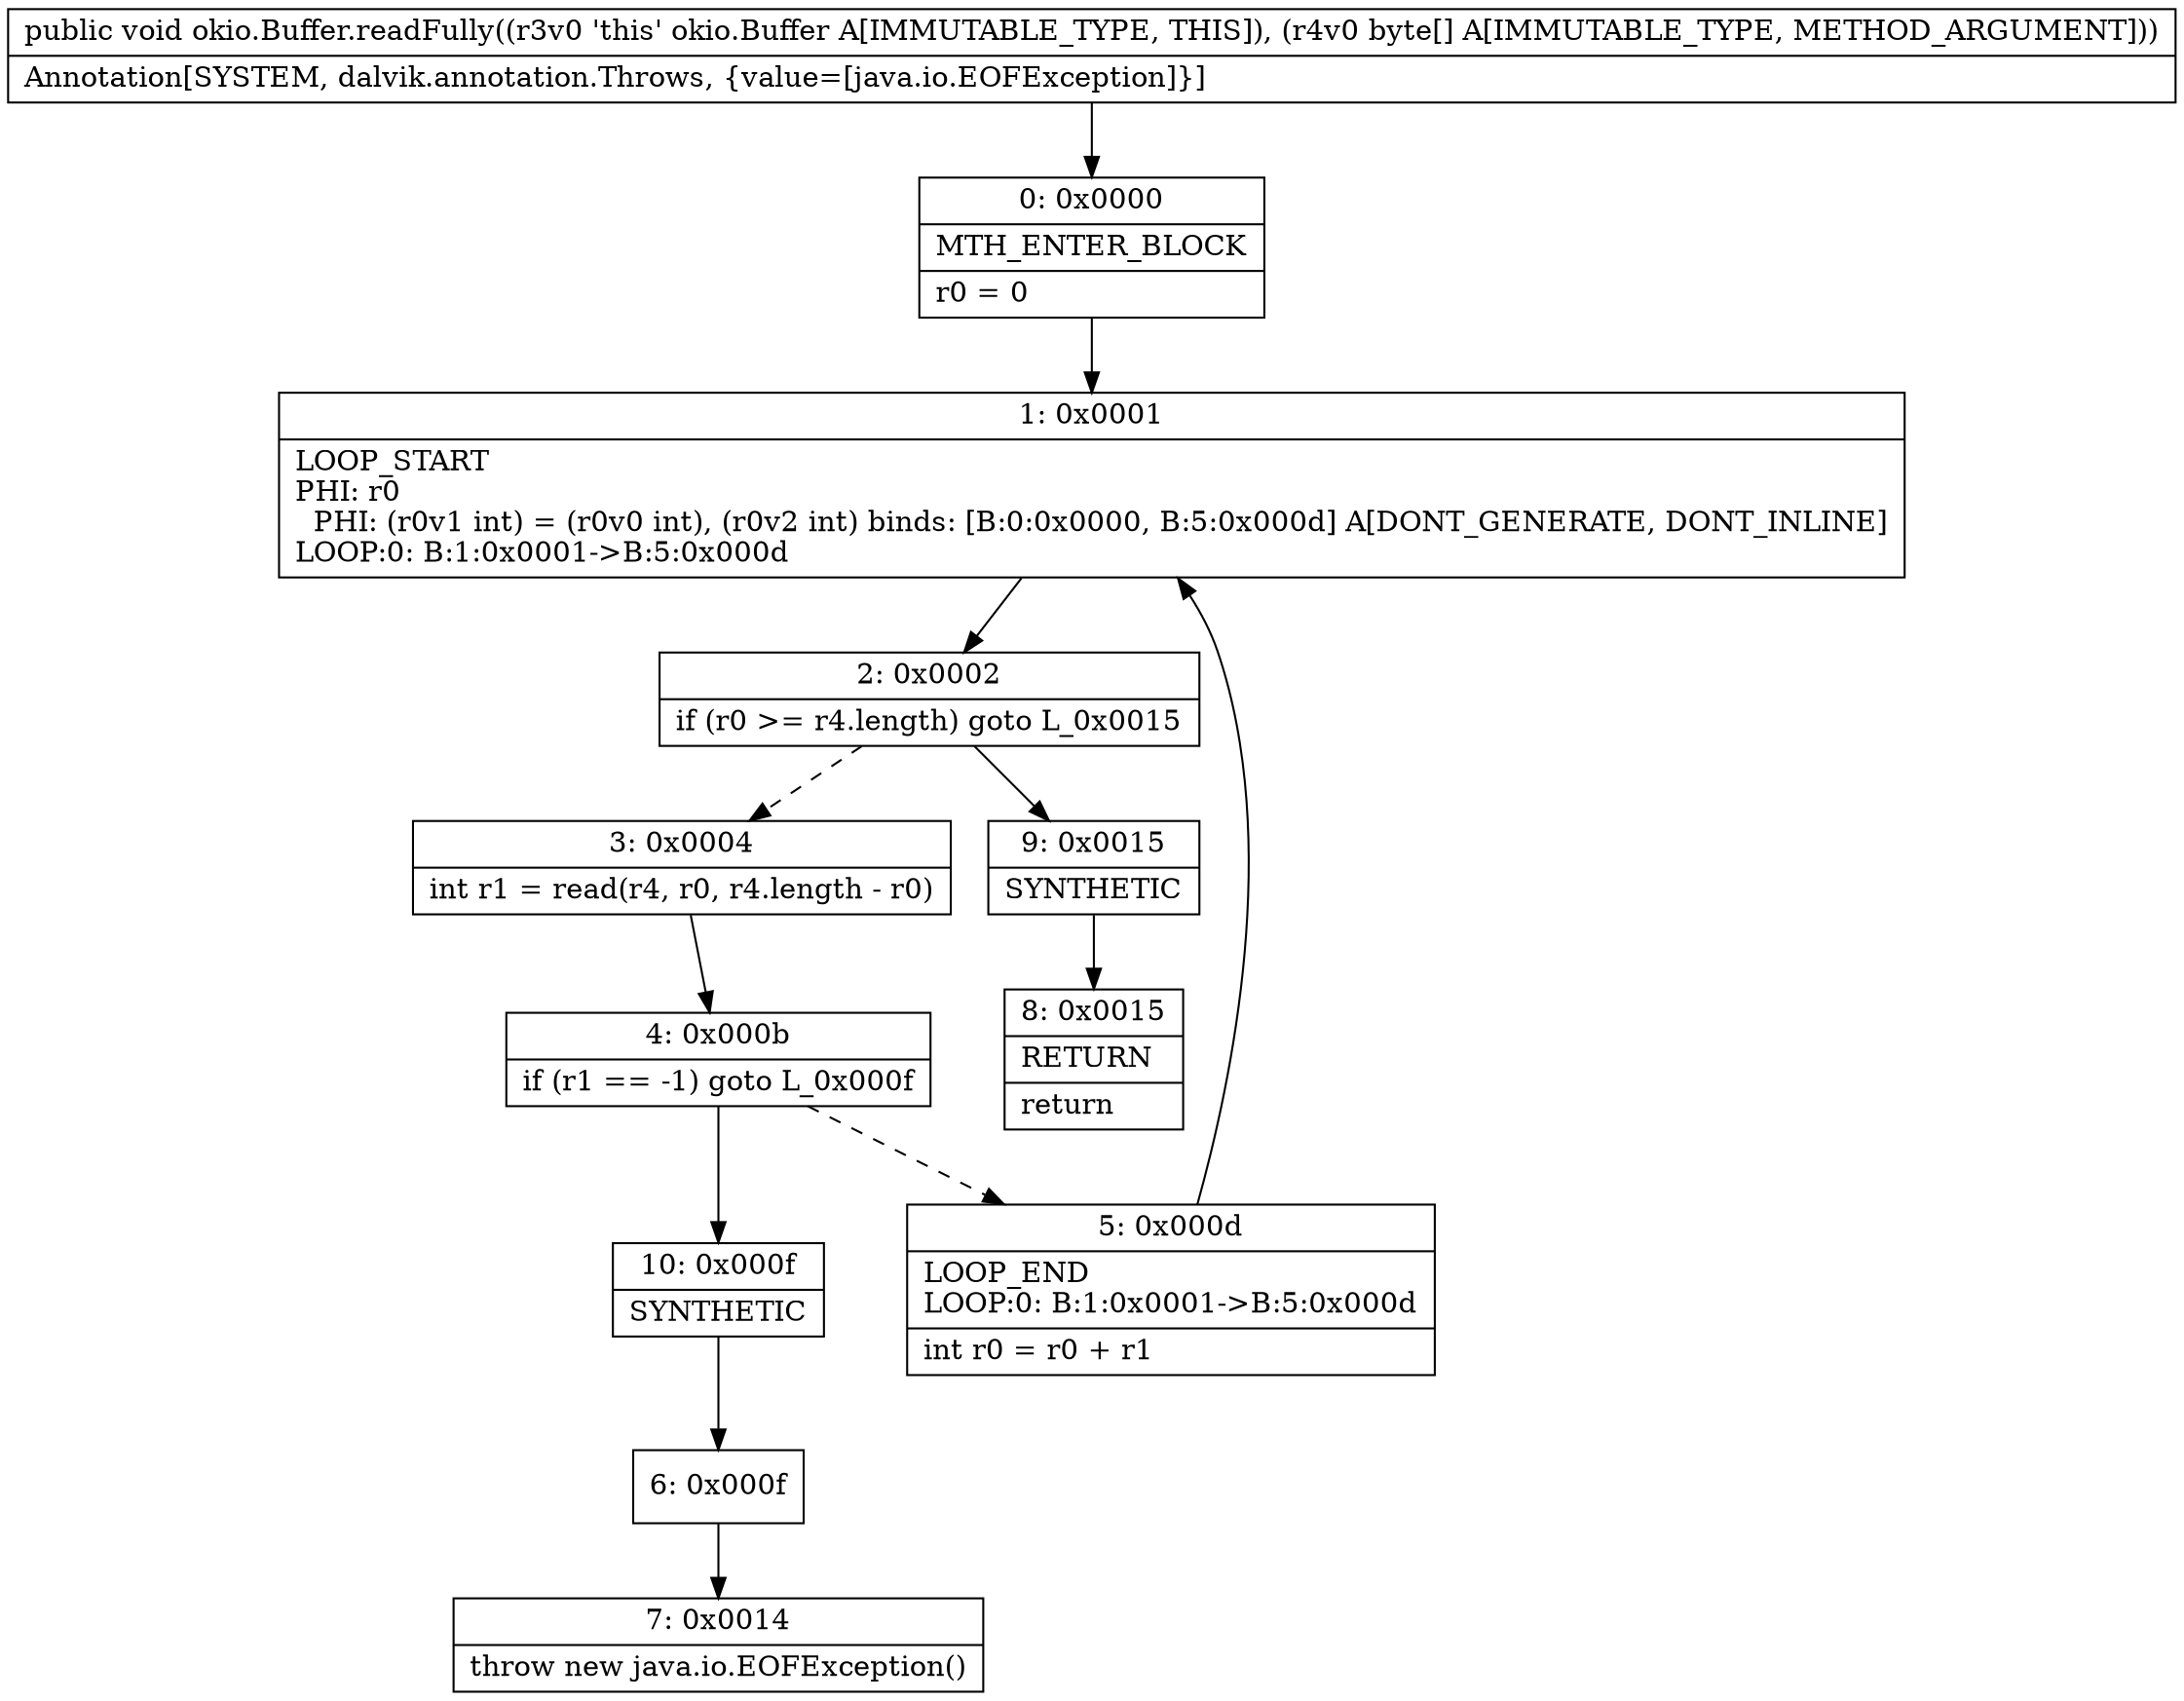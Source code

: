 digraph "CFG forokio.Buffer.readFully([B)V" {
Node_0 [shape=record,label="{0\:\ 0x0000|MTH_ENTER_BLOCK\l|r0 = 0\l}"];
Node_1 [shape=record,label="{1\:\ 0x0001|LOOP_START\lPHI: r0 \l  PHI: (r0v1 int) = (r0v0 int), (r0v2 int) binds: [B:0:0x0000, B:5:0x000d] A[DONT_GENERATE, DONT_INLINE]\lLOOP:0: B:1:0x0001\-\>B:5:0x000d\l}"];
Node_2 [shape=record,label="{2\:\ 0x0002|if (r0 \>= r4.length) goto L_0x0015\l}"];
Node_3 [shape=record,label="{3\:\ 0x0004|int r1 = read(r4, r0, r4.length \- r0)\l}"];
Node_4 [shape=record,label="{4\:\ 0x000b|if (r1 == \-1) goto L_0x000f\l}"];
Node_5 [shape=record,label="{5\:\ 0x000d|LOOP_END\lLOOP:0: B:1:0x0001\-\>B:5:0x000d\l|int r0 = r0 + r1\l}"];
Node_6 [shape=record,label="{6\:\ 0x000f}"];
Node_7 [shape=record,label="{7\:\ 0x0014|throw new java.io.EOFException()\l}"];
Node_8 [shape=record,label="{8\:\ 0x0015|RETURN\l|return\l}"];
Node_9 [shape=record,label="{9\:\ 0x0015|SYNTHETIC\l}"];
Node_10 [shape=record,label="{10\:\ 0x000f|SYNTHETIC\l}"];
MethodNode[shape=record,label="{public void okio.Buffer.readFully((r3v0 'this' okio.Buffer A[IMMUTABLE_TYPE, THIS]), (r4v0 byte[] A[IMMUTABLE_TYPE, METHOD_ARGUMENT]))  | Annotation[SYSTEM, dalvik.annotation.Throws, \{value=[java.io.EOFException]\}]\l}"];
MethodNode -> Node_0;
Node_0 -> Node_1;
Node_1 -> Node_2;
Node_2 -> Node_3[style=dashed];
Node_2 -> Node_9;
Node_3 -> Node_4;
Node_4 -> Node_5[style=dashed];
Node_4 -> Node_10;
Node_5 -> Node_1;
Node_6 -> Node_7;
Node_9 -> Node_8;
Node_10 -> Node_6;
}


